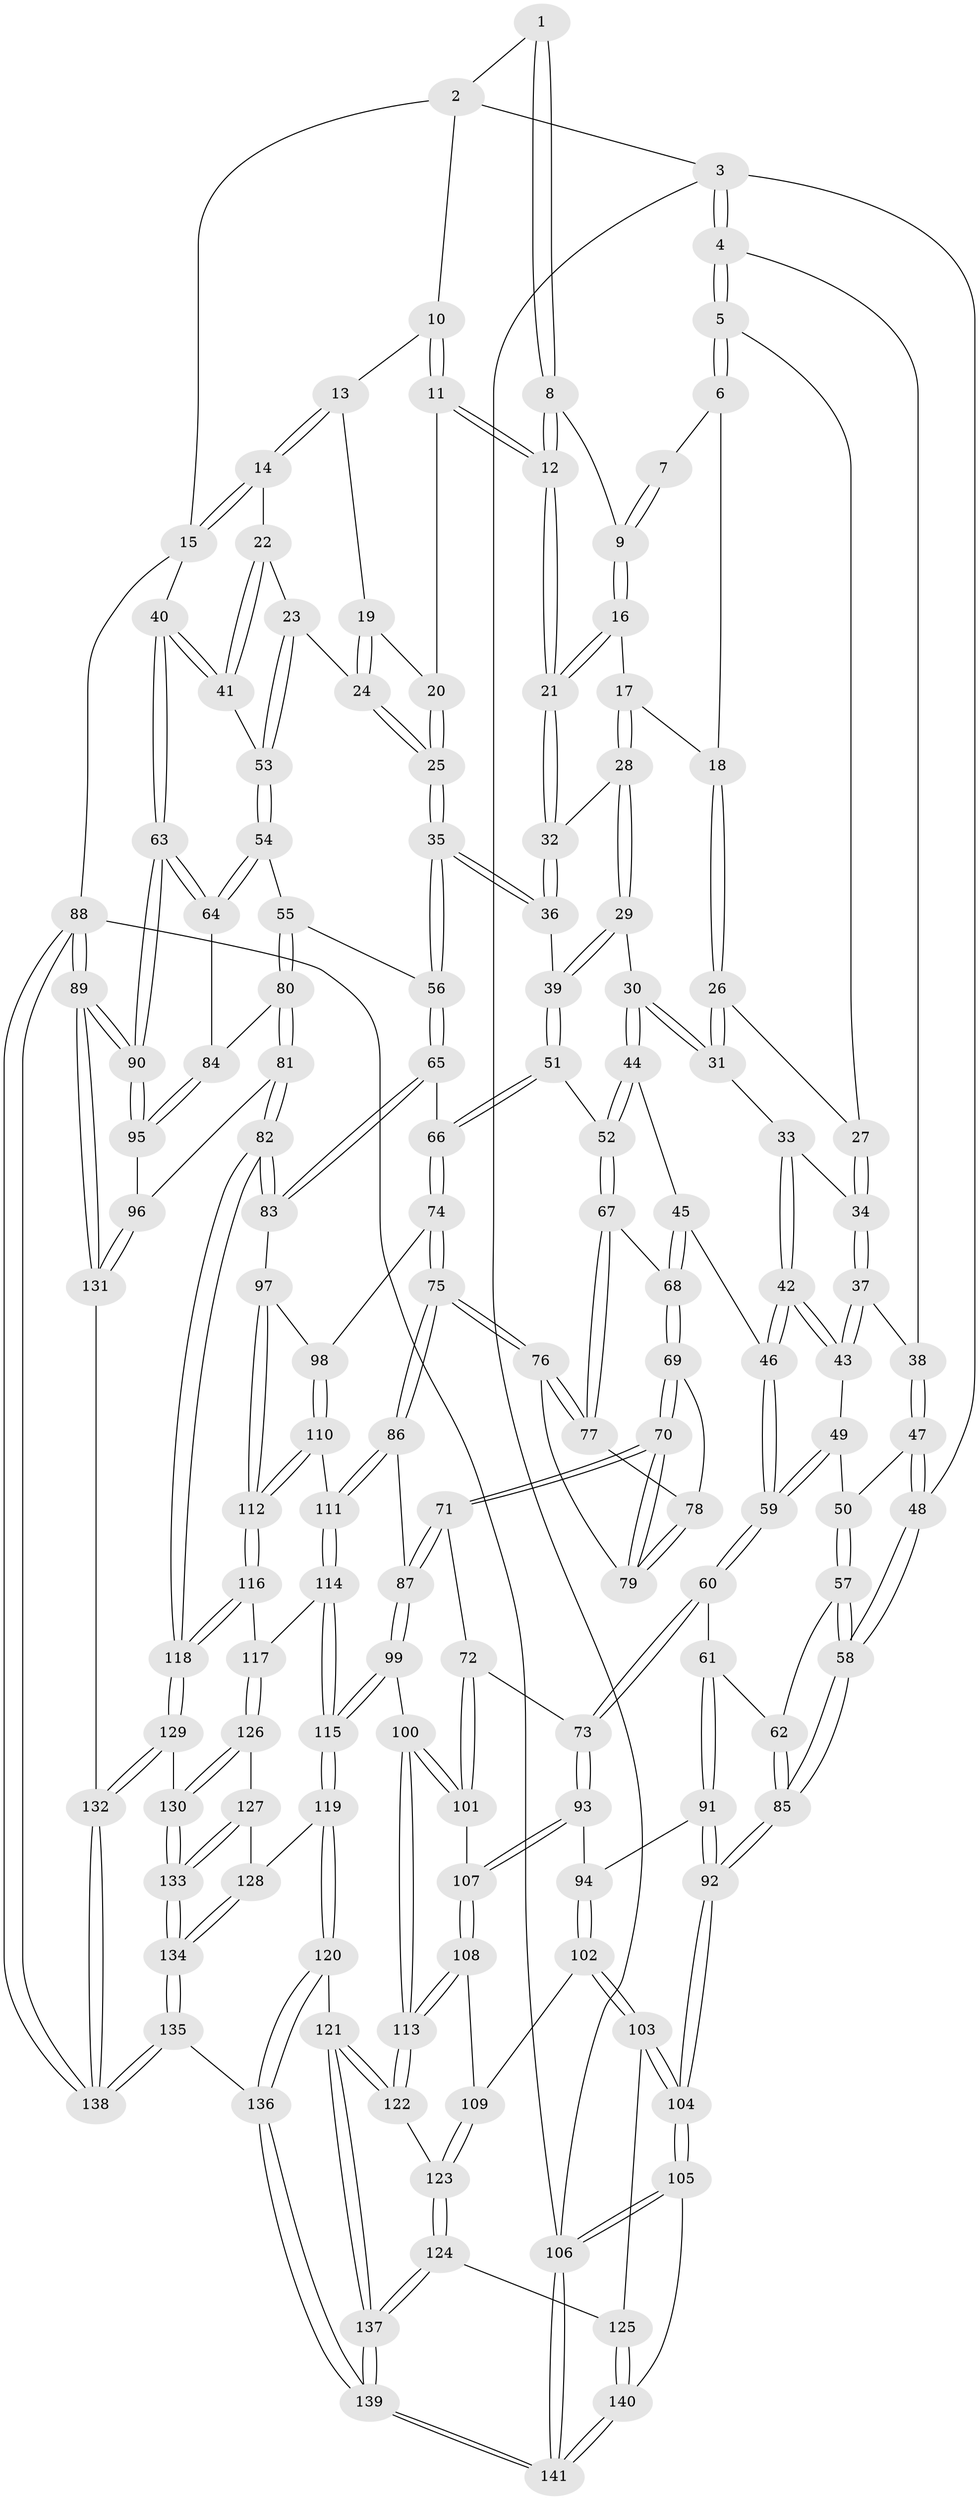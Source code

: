// Generated by graph-tools (version 1.1) at 2025/27/03/09/25 03:27:05]
// undirected, 141 vertices, 349 edges
graph export_dot {
graph [start="1"]
  node [color=gray90,style=filled];
  1 [pos="+0.5871595913577271+0"];
  2 [pos="+0.7522777181153898+0"];
  3 [pos="+0+0"];
  4 [pos="+0+0"];
  5 [pos="+0+0"];
  6 [pos="+0.311511989405471+0"];
  7 [pos="+0.344572655708493+0"];
  8 [pos="+0.5468731386333258+0.14420450279091926"];
  9 [pos="+0.468168564242236+0.13879958217107607"];
  10 [pos="+0.7553809139830735+0"];
  11 [pos="+0.6060978260288464+0.2169500287378374"];
  12 [pos="+0.5910101134174522+0.22381528963248942"];
  13 [pos="+0.7995334093832458+0"];
  14 [pos="+0.9745130669752612+0.22782493113240826"];
  15 [pos="+1+0.25635185318853465"];
  16 [pos="+0.4238020672954312+0.19998279235289973"];
  17 [pos="+0.39263564583486593+0.21359250231376797"];
  18 [pos="+0.35994326892787315+0.20390501090924804"];
  19 [pos="+0.7371395577566693+0.1708296084741839"];
  20 [pos="+0.6391007251936329+0.21342776272420882"];
  21 [pos="+0.5817155472197314+0.24235321325357942"];
  22 [pos="+0.9079296459860052+0.27218866659762636"];
  23 [pos="+0.8539537464378749+0.3059319000671098"];
  24 [pos="+0.8234073644797266+0.3159005699632357"];
  25 [pos="+0.7991114078678389+0.33849842766591093"];
  26 [pos="+0.3289199287315903+0.22363893022682266"];
  27 [pos="+0.24647621540803658+0.23037667085617297"];
  28 [pos="+0.4217604721386556+0.27252872383206683"];
  29 [pos="+0.41324631196361666+0.35510442347966414"];
  30 [pos="+0.3530026355617686+0.357549704848756"];
  31 [pos="+0.3352073566709037+0.34278155422726175"];
  32 [pos="+0.5748028736369927+0.28683833923231733"];
  33 [pos="+0.25077295660350213+0.3456946212538356"];
  34 [pos="+0.2135365140619416+0.3080622513512237"];
  35 [pos="+0.7504507769112306+0.40570242285122354"];
  36 [pos="+0.5806236945662155+0.3385393492657968"];
  37 [pos="+0.14291265009564144+0.32877763654468395"];
  38 [pos="+0.11908574006059275+0.32612461992194625"];
  39 [pos="+0.49929845052893485+0.4234329844287004"];
  40 [pos="+1+0.39294200600040163"];
  41 [pos="+0.9645073755948701+0.4585693294761161"];
  42 [pos="+0.25087975988845246+0.46074655657115426"];
  43 [pos="+0.1795188654414799+0.4118003299311346"];
  44 [pos="+0.3302170910061404+0.42065974115753463"];
  45 [pos="+0.2759655072609611+0.46986384354558686"];
  46 [pos="+0.25329283401426844+0.46629292409414524"];
  47 [pos="+0.07466554027744321+0.38023149252691973"];
  48 [pos="+0+0.4271175029271154"];
  49 [pos="+0.1301046933914425+0.4481698247531602"];
  50 [pos="+0.0878032046091594+0.41422099947039526"];
  51 [pos="+0.4960550269319006+0.44550420317425066"];
  52 [pos="+0.44818498204844603+0.47176431027055077"];
  53 [pos="+0.9452404739794248+0.4646400378925361"];
  54 [pos="+0.9224390682250423+0.487198713025523"];
  55 [pos="+0.8155898513362954+0.4970215534590002"];
  56 [pos="+0.7544869246794086+0.45105096489944496"];
  57 [pos="+0.07231745712893074+0.4641747195839162"];
  58 [pos="+0+0.4630454347981272"];
  59 [pos="+0.1678300653636283+0.5469987262387572"];
  60 [pos="+0.1586721922262389+0.5653491941393973"];
  61 [pos="+0.14988876397480624+0.5655490714836193"];
  62 [pos="+0.08001414642377563+0.5345739936478626"];
  63 [pos="+1+0.623010542229157"];
  64 [pos="+0.9646911945120334+0.6011093908694818"];
  65 [pos="+0.6502875872992844+0.5688413107921649"];
  66 [pos="+0.5687308063757572+0.5536661712646618"];
  67 [pos="+0.41967420058612814+0.4983512853044175"];
  68 [pos="+0.3068712758752327+0.49841513455649517"];
  69 [pos="+0.31530818720663983+0.5488775757037053"];
  70 [pos="+0.3095068996829217+0.6127110207205368"];
  71 [pos="+0.3024328545813762+0.6304991056389398"];
  72 [pos="+0.28464378797679846+0.6361615253166154"];
  73 [pos="+0.2042531096334573+0.6342048319477528"];
  74 [pos="+0.5028438869021129+0.6303710199725685"];
  75 [pos="+0.45360840271899766+0.6577851381096956"];
  76 [pos="+0.4132323861754501+0.5704887937474403"];
  77 [pos="+0.41836500172967567+0.5041541591420852"];
  78 [pos="+0.36109084787734247+0.5508813552972655"];
  79 [pos="+0.37539081658624224+0.5758591329608898"];
  80 [pos="+0.8454938040500506+0.6075088620309167"];
  81 [pos="+0.750893207430996+0.7451131683395371"];
  82 [pos="+0.7489124938886191+0.7454900013286471"];
  83 [pos="+0.7029617299969158+0.6958854573719939"];
  84 [pos="+0.9392147648985841+0.613890604237906"];
  85 [pos="+0+0.5333881443954768"];
  86 [pos="+0.43548009284849254+0.6841678249644337"];
  87 [pos="+0.4133078415067202+0.6868217365331984"];
  88 [pos="+1+1"];
  89 [pos="+1+1"];
  90 [pos="+1+0.7252815138842983"];
  91 [pos="+0.06833737800726766+0.6343662092598689"];
  92 [pos="+0+0.5991180384012171"];
  93 [pos="+0.1970432125028256+0.6559285156673791"];
  94 [pos="+0.07273139752154341+0.6879553999940755"];
  95 [pos="+0.9137744105448927+0.7720954178332634"];
  96 [pos="+0.8879565194924472+0.7868153379613534"];
  97 [pos="+0.5834455984258398+0.7101085681369421"];
  98 [pos="+0.5787011128907282+0.7074679493905893"];
  99 [pos="+0.34854627077071243+0.7600362041545838"];
  100 [pos="+0.31162191603564987+0.7752632761440932"];
  101 [pos="+0.2952005490635351+0.7320918418981817"];
  102 [pos="+0.04692800578815345+0.7679240008400801"];
  103 [pos="+0+0.7815169974912667"];
  104 [pos="+0+0.7566390301893468"];
  105 [pos="+0+0.8789781061962711"];
  106 [pos="+0+1"];
  107 [pos="+0.18897804997755596+0.7083932314807032"];
  108 [pos="+0.1889213333787863+0.7086084188041214"];
  109 [pos="+0.12163097717811311+0.7802276478789579"];
  110 [pos="+0.48743123571104324+0.7318620929284739"];
  111 [pos="+0.4507991322513541+0.7118460599531953"];
  112 [pos="+0.5443861697852884+0.7809073006430787"];
  113 [pos="+0.2835995038493524+0.8097447657329871"];
  114 [pos="+0.4446197117243709+0.8202997102875105"];
  115 [pos="+0.42028783060037206+0.8433257807478242"];
  116 [pos="+0.5457438042681096+0.784823062614271"];
  117 [pos="+0.5369209015976923+0.8351281050434419"];
  118 [pos="+0.7389659225369823+0.7634951827936194"];
  119 [pos="+0.40702153100922894+0.8732519756144463"];
  120 [pos="+0.3670343147793825+0.9052357408017612"];
  121 [pos="+0.3582015470923435+0.9010684234632069"];
  122 [pos="+0.27965701991977443+0.8295468683041963"];
  123 [pos="+0.18141347748445522+0.8778725303871922"];
  124 [pos="+0.17236232261068893+0.9090276598681277"];
  125 [pos="+0.08225394428211082+0.9342550963819427"];
  126 [pos="+0.5444747394858217+0.8492063264540366"];
  127 [pos="+0.5316687850603904+0.8803139146663783"];
  128 [pos="+0.506983658779234+0.9141464131523911"];
  129 [pos="+0.7060268330755564+0.8587171693071041"];
  130 [pos="+0.676917490940821+0.8709201541201655"];
  131 [pos="+0.9001548162831927+0.8328956678169928"];
  132 [pos="+0.8587205369033539+1"];
  133 [pos="+0.6107309032877385+0.9555260962102751"];
  134 [pos="+0.516379982938593+1"];
  135 [pos="+0.5020113809653538+1"];
  136 [pos="+0.42609866763720716+1"];
  137 [pos="+0.20785513122030386+0.9726443541696026"];
  138 [pos="+0.9225342036212993+1"];
  139 [pos="+0.27069974347958403+1"];
  140 [pos="+0.0697799676137625+0.9481910098025959"];
  141 [pos="+0+1"];
  1 -- 2;
  1 -- 8;
  1 -- 8;
  2 -- 3;
  2 -- 10;
  2 -- 15;
  3 -- 4;
  3 -- 4;
  3 -- 48;
  3 -- 106;
  4 -- 5;
  4 -- 5;
  4 -- 38;
  5 -- 6;
  5 -- 6;
  5 -- 27;
  6 -- 7;
  6 -- 18;
  7 -- 9;
  7 -- 9;
  8 -- 9;
  8 -- 12;
  8 -- 12;
  9 -- 16;
  9 -- 16;
  10 -- 11;
  10 -- 11;
  10 -- 13;
  11 -- 12;
  11 -- 12;
  11 -- 20;
  12 -- 21;
  12 -- 21;
  13 -- 14;
  13 -- 14;
  13 -- 19;
  14 -- 15;
  14 -- 15;
  14 -- 22;
  15 -- 40;
  15 -- 88;
  16 -- 17;
  16 -- 21;
  16 -- 21;
  17 -- 18;
  17 -- 28;
  17 -- 28;
  18 -- 26;
  18 -- 26;
  19 -- 20;
  19 -- 24;
  19 -- 24;
  20 -- 25;
  20 -- 25;
  21 -- 32;
  21 -- 32;
  22 -- 23;
  22 -- 41;
  22 -- 41;
  23 -- 24;
  23 -- 53;
  23 -- 53;
  24 -- 25;
  24 -- 25;
  25 -- 35;
  25 -- 35;
  26 -- 27;
  26 -- 31;
  26 -- 31;
  27 -- 34;
  27 -- 34;
  28 -- 29;
  28 -- 29;
  28 -- 32;
  29 -- 30;
  29 -- 39;
  29 -- 39;
  30 -- 31;
  30 -- 31;
  30 -- 44;
  30 -- 44;
  31 -- 33;
  32 -- 36;
  32 -- 36;
  33 -- 34;
  33 -- 42;
  33 -- 42;
  34 -- 37;
  34 -- 37;
  35 -- 36;
  35 -- 36;
  35 -- 56;
  35 -- 56;
  36 -- 39;
  37 -- 38;
  37 -- 43;
  37 -- 43;
  38 -- 47;
  38 -- 47;
  39 -- 51;
  39 -- 51;
  40 -- 41;
  40 -- 41;
  40 -- 63;
  40 -- 63;
  41 -- 53;
  42 -- 43;
  42 -- 43;
  42 -- 46;
  42 -- 46;
  43 -- 49;
  44 -- 45;
  44 -- 52;
  44 -- 52;
  45 -- 46;
  45 -- 68;
  45 -- 68;
  46 -- 59;
  46 -- 59;
  47 -- 48;
  47 -- 48;
  47 -- 50;
  48 -- 58;
  48 -- 58;
  49 -- 50;
  49 -- 59;
  49 -- 59;
  50 -- 57;
  50 -- 57;
  51 -- 52;
  51 -- 66;
  51 -- 66;
  52 -- 67;
  52 -- 67;
  53 -- 54;
  53 -- 54;
  54 -- 55;
  54 -- 64;
  54 -- 64;
  55 -- 56;
  55 -- 80;
  55 -- 80;
  56 -- 65;
  56 -- 65;
  57 -- 58;
  57 -- 58;
  57 -- 62;
  58 -- 85;
  58 -- 85;
  59 -- 60;
  59 -- 60;
  60 -- 61;
  60 -- 73;
  60 -- 73;
  61 -- 62;
  61 -- 91;
  61 -- 91;
  62 -- 85;
  62 -- 85;
  63 -- 64;
  63 -- 64;
  63 -- 90;
  63 -- 90;
  64 -- 84;
  65 -- 66;
  65 -- 83;
  65 -- 83;
  66 -- 74;
  66 -- 74;
  67 -- 68;
  67 -- 77;
  67 -- 77;
  68 -- 69;
  68 -- 69;
  69 -- 70;
  69 -- 70;
  69 -- 78;
  70 -- 71;
  70 -- 71;
  70 -- 79;
  70 -- 79;
  71 -- 72;
  71 -- 87;
  71 -- 87;
  72 -- 73;
  72 -- 101;
  72 -- 101;
  73 -- 93;
  73 -- 93;
  74 -- 75;
  74 -- 75;
  74 -- 98;
  75 -- 76;
  75 -- 76;
  75 -- 86;
  75 -- 86;
  76 -- 77;
  76 -- 77;
  76 -- 79;
  77 -- 78;
  78 -- 79;
  78 -- 79;
  80 -- 81;
  80 -- 81;
  80 -- 84;
  81 -- 82;
  81 -- 82;
  81 -- 96;
  82 -- 83;
  82 -- 83;
  82 -- 118;
  82 -- 118;
  83 -- 97;
  84 -- 95;
  84 -- 95;
  85 -- 92;
  85 -- 92;
  86 -- 87;
  86 -- 111;
  86 -- 111;
  87 -- 99;
  87 -- 99;
  88 -- 89;
  88 -- 89;
  88 -- 138;
  88 -- 138;
  88 -- 106;
  89 -- 90;
  89 -- 90;
  89 -- 131;
  89 -- 131;
  90 -- 95;
  90 -- 95;
  91 -- 92;
  91 -- 92;
  91 -- 94;
  92 -- 104;
  92 -- 104;
  93 -- 94;
  93 -- 107;
  93 -- 107;
  94 -- 102;
  94 -- 102;
  95 -- 96;
  96 -- 131;
  96 -- 131;
  97 -- 98;
  97 -- 112;
  97 -- 112;
  98 -- 110;
  98 -- 110;
  99 -- 100;
  99 -- 115;
  99 -- 115;
  100 -- 101;
  100 -- 101;
  100 -- 113;
  100 -- 113;
  101 -- 107;
  102 -- 103;
  102 -- 103;
  102 -- 109;
  103 -- 104;
  103 -- 104;
  103 -- 125;
  104 -- 105;
  104 -- 105;
  105 -- 106;
  105 -- 106;
  105 -- 140;
  106 -- 141;
  106 -- 141;
  107 -- 108;
  107 -- 108;
  108 -- 109;
  108 -- 113;
  108 -- 113;
  109 -- 123;
  109 -- 123;
  110 -- 111;
  110 -- 112;
  110 -- 112;
  111 -- 114;
  111 -- 114;
  112 -- 116;
  112 -- 116;
  113 -- 122;
  113 -- 122;
  114 -- 115;
  114 -- 115;
  114 -- 117;
  115 -- 119;
  115 -- 119;
  116 -- 117;
  116 -- 118;
  116 -- 118;
  117 -- 126;
  117 -- 126;
  118 -- 129;
  118 -- 129;
  119 -- 120;
  119 -- 120;
  119 -- 128;
  120 -- 121;
  120 -- 136;
  120 -- 136;
  121 -- 122;
  121 -- 122;
  121 -- 137;
  121 -- 137;
  122 -- 123;
  123 -- 124;
  123 -- 124;
  124 -- 125;
  124 -- 137;
  124 -- 137;
  125 -- 140;
  125 -- 140;
  126 -- 127;
  126 -- 130;
  126 -- 130;
  127 -- 128;
  127 -- 133;
  127 -- 133;
  128 -- 134;
  128 -- 134;
  129 -- 130;
  129 -- 132;
  129 -- 132;
  130 -- 133;
  130 -- 133;
  131 -- 132;
  132 -- 138;
  132 -- 138;
  133 -- 134;
  133 -- 134;
  134 -- 135;
  134 -- 135;
  135 -- 136;
  135 -- 138;
  135 -- 138;
  136 -- 139;
  136 -- 139;
  137 -- 139;
  137 -- 139;
  139 -- 141;
  139 -- 141;
  140 -- 141;
  140 -- 141;
}
